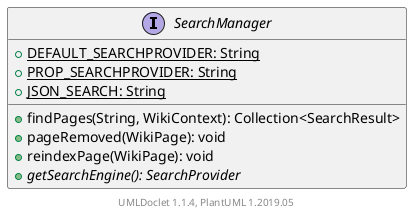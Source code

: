 @startuml

    interface SearchManager [[SearchManager.html]] {
        {static} +DEFAULT_SEARCHPROVIDER: String
        {static} +PROP_SEARCHPROVIDER: String
        {static} +JSON_SEARCH: String
        +findPages(String, WikiContext): Collection<SearchResult>
        +pageRemoved(WikiPage): void
        +reindexPage(WikiPage): void
        {abstract} +getSearchEngine(): SearchProvider
    }


    center footer UMLDoclet 1.1.4, PlantUML 1.2019.05
@enduml
